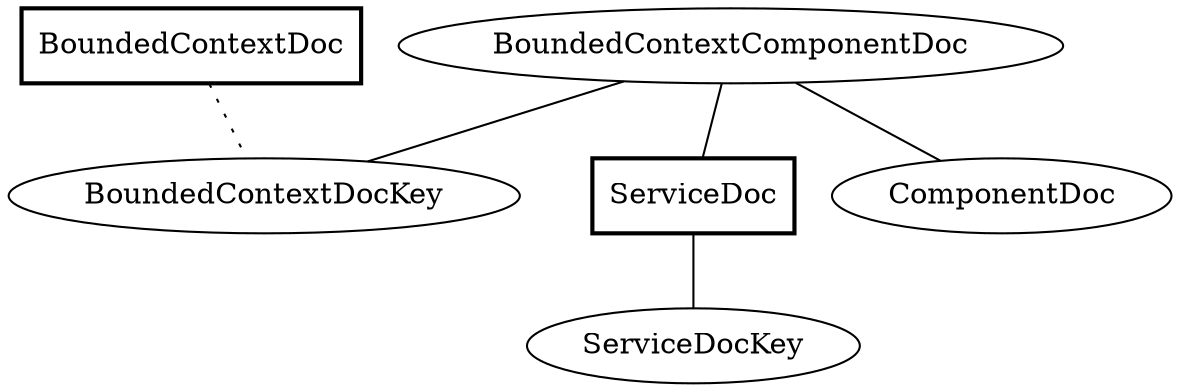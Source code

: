 graph {
splines=spline;
overlap=false;
"BoundedContextComponentDoc" -- "BoundedContextDocKey" [style=solid];
"BoundedContextDoc" -- "BoundedContextDocKey" [style=dotted];
"ServiceDoc" -- "ServiceDocKey" [style=solid];
"BoundedContextComponentDoc" -- "ServiceDoc" [style=solid];
"BoundedContextComponentDoc" -- "ComponentDoc" [style=solid];
"ServiceDoc"[shape=box,style=bold];
"BoundedContextComponentDoc"[shape=ellipse];
"ComponentDoc"[shape=ellipse];
"BoundedContextDoc"[shape=box,style=bold];
"BoundedContextDocKey"[shape=ellipse];
"ServiceDocKey"[shape=ellipse];
}
